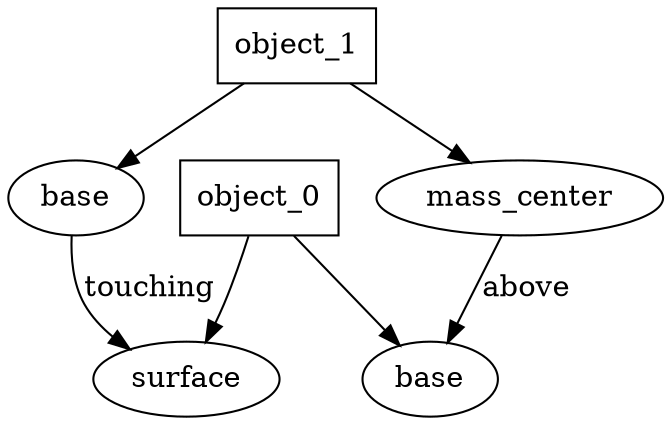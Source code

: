 digraph G {
0[label="object_1" shape=box];
1[label="base"];
2[label="object_0" shape=box];
3[label="surface"];
4[label="mass_center"];
5[label="base"];
0->1 [label=""];
2->3 [label=""];
1->3 [label="touching"];
0->4 [label=""];
2->5 [label=""];
4->5 [label="above"];
}
